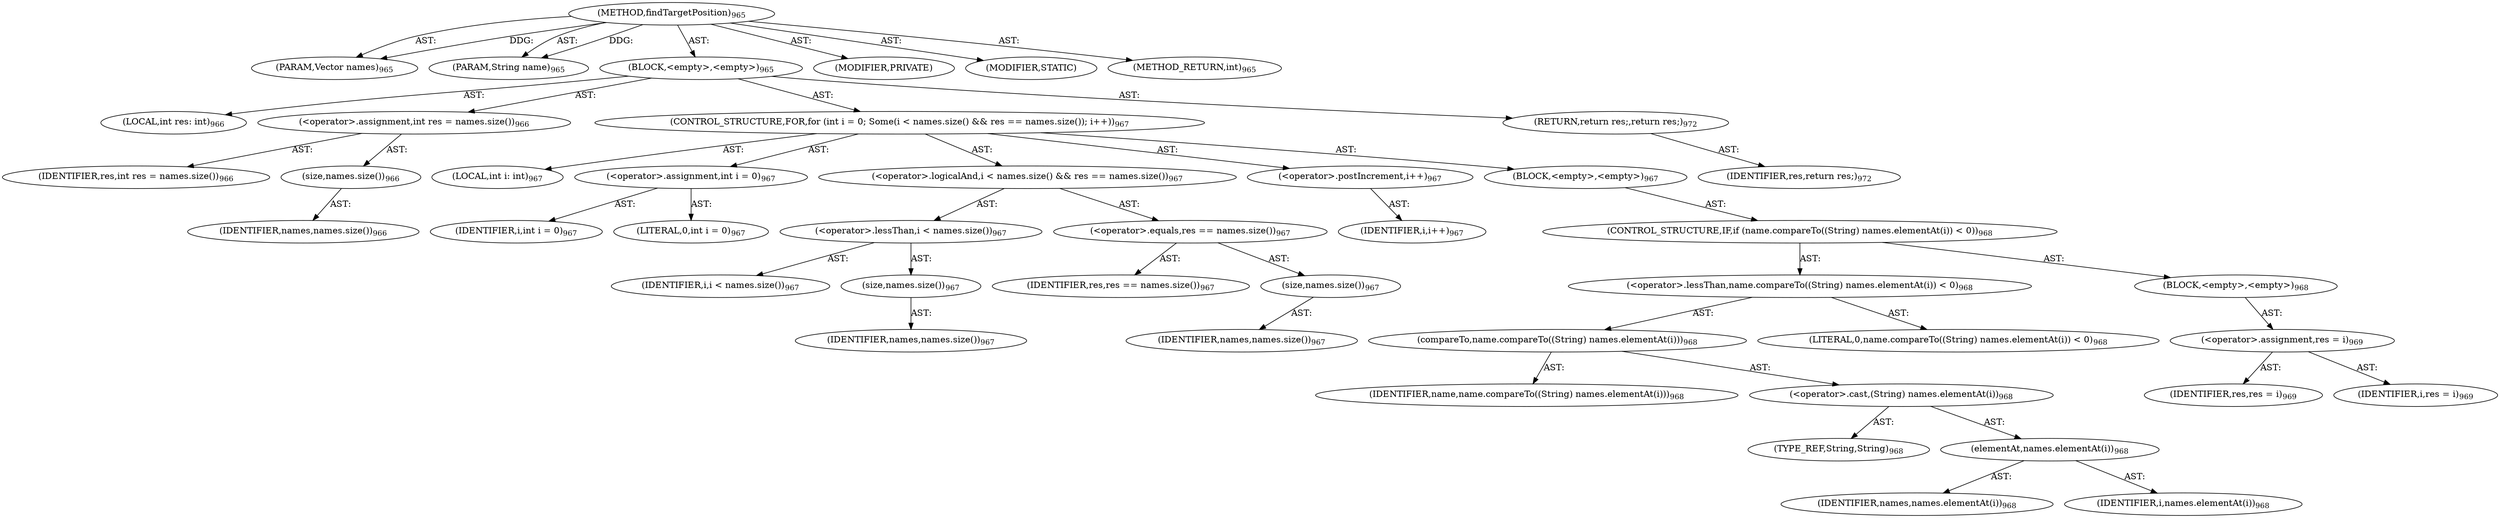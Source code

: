 digraph "findTargetPosition" {  
"111669149715" [label = <(METHOD,findTargetPosition)<SUB>965</SUB>> ]
"115964117021" [label = <(PARAM,Vector names)<SUB>965</SUB>> ]
"115964117022" [label = <(PARAM,String name)<SUB>965</SUB>> ]
"25769803965" [label = <(BLOCK,&lt;empty&gt;,&lt;empty&gt;)<SUB>965</SUB>> ]
"94489280603" [label = <(LOCAL,int res: int)<SUB>966</SUB>> ]
"30064771898" [label = <(&lt;operator&gt;.assignment,int res = names.size())<SUB>966</SUB>> ]
"68719477393" [label = <(IDENTIFIER,res,int res = names.size())<SUB>966</SUB>> ]
"30064771899" [label = <(size,names.size())<SUB>966</SUB>> ]
"68719477394" [label = <(IDENTIFIER,names,names.size())<SUB>966</SUB>> ]
"47244640398" [label = <(CONTROL_STRUCTURE,FOR,for (int i = 0; Some(i &lt; names.size() &amp;&amp; res == names.size()); i++))<SUB>967</SUB>> ]
"94489280604" [label = <(LOCAL,int i: int)<SUB>967</SUB>> ]
"30064771900" [label = <(&lt;operator&gt;.assignment,int i = 0)<SUB>967</SUB>> ]
"68719477395" [label = <(IDENTIFIER,i,int i = 0)<SUB>967</SUB>> ]
"90194313422" [label = <(LITERAL,0,int i = 0)<SUB>967</SUB>> ]
"30064771901" [label = <(&lt;operator&gt;.logicalAnd,i &lt; names.size() &amp;&amp; res == names.size())<SUB>967</SUB>> ]
"30064771902" [label = <(&lt;operator&gt;.lessThan,i &lt; names.size())<SUB>967</SUB>> ]
"68719477396" [label = <(IDENTIFIER,i,i &lt; names.size())<SUB>967</SUB>> ]
"30064771903" [label = <(size,names.size())<SUB>967</SUB>> ]
"68719477397" [label = <(IDENTIFIER,names,names.size())<SUB>967</SUB>> ]
"30064771904" [label = <(&lt;operator&gt;.equals,res == names.size())<SUB>967</SUB>> ]
"68719477398" [label = <(IDENTIFIER,res,res == names.size())<SUB>967</SUB>> ]
"30064771905" [label = <(size,names.size())<SUB>967</SUB>> ]
"68719477399" [label = <(IDENTIFIER,names,names.size())<SUB>967</SUB>> ]
"30064771906" [label = <(&lt;operator&gt;.postIncrement,i++)<SUB>967</SUB>> ]
"68719477400" [label = <(IDENTIFIER,i,i++)<SUB>967</SUB>> ]
"25769803966" [label = <(BLOCK,&lt;empty&gt;,&lt;empty&gt;)<SUB>967</SUB>> ]
"47244640399" [label = <(CONTROL_STRUCTURE,IF,if (name.compareTo((String) names.elementAt(i)) &lt; 0))<SUB>968</SUB>> ]
"30064771907" [label = <(&lt;operator&gt;.lessThan,name.compareTo((String) names.elementAt(i)) &lt; 0)<SUB>968</SUB>> ]
"30064771908" [label = <(compareTo,name.compareTo((String) names.elementAt(i)))<SUB>968</SUB>> ]
"68719477401" [label = <(IDENTIFIER,name,name.compareTo((String) names.elementAt(i)))<SUB>968</SUB>> ]
"30064771909" [label = <(&lt;operator&gt;.cast,(String) names.elementAt(i))<SUB>968</SUB>> ]
"180388626462" [label = <(TYPE_REF,String,String)<SUB>968</SUB>> ]
"30064771910" [label = <(elementAt,names.elementAt(i))<SUB>968</SUB>> ]
"68719477402" [label = <(IDENTIFIER,names,names.elementAt(i))<SUB>968</SUB>> ]
"68719477403" [label = <(IDENTIFIER,i,names.elementAt(i))<SUB>968</SUB>> ]
"90194313423" [label = <(LITERAL,0,name.compareTo((String) names.elementAt(i)) &lt; 0)<SUB>968</SUB>> ]
"25769803967" [label = <(BLOCK,&lt;empty&gt;,&lt;empty&gt;)<SUB>968</SUB>> ]
"30064771911" [label = <(&lt;operator&gt;.assignment,res = i)<SUB>969</SUB>> ]
"68719477404" [label = <(IDENTIFIER,res,res = i)<SUB>969</SUB>> ]
"68719477405" [label = <(IDENTIFIER,i,res = i)<SUB>969</SUB>> ]
"146028888073" [label = <(RETURN,return res;,return res;)<SUB>972</SUB>> ]
"68719477406" [label = <(IDENTIFIER,res,return res;)<SUB>972</SUB>> ]
"133143986237" [label = <(MODIFIER,PRIVATE)> ]
"133143986238" [label = <(MODIFIER,STATIC)> ]
"128849018899" [label = <(METHOD_RETURN,int)<SUB>965</SUB>> ]
  "111669149715" -> "115964117021"  [ label = "AST: "] 
  "111669149715" -> "115964117022"  [ label = "AST: "] 
  "111669149715" -> "25769803965"  [ label = "AST: "] 
  "111669149715" -> "133143986237"  [ label = "AST: "] 
  "111669149715" -> "133143986238"  [ label = "AST: "] 
  "111669149715" -> "128849018899"  [ label = "AST: "] 
  "25769803965" -> "94489280603"  [ label = "AST: "] 
  "25769803965" -> "30064771898"  [ label = "AST: "] 
  "25769803965" -> "47244640398"  [ label = "AST: "] 
  "25769803965" -> "146028888073"  [ label = "AST: "] 
  "30064771898" -> "68719477393"  [ label = "AST: "] 
  "30064771898" -> "30064771899"  [ label = "AST: "] 
  "30064771899" -> "68719477394"  [ label = "AST: "] 
  "47244640398" -> "94489280604"  [ label = "AST: "] 
  "47244640398" -> "30064771900"  [ label = "AST: "] 
  "47244640398" -> "30064771901"  [ label = "AST: "] 
  "47244640398" -> "30064771906"  [ label = "AST: "] 
  "47244640398" -> "25769803966"  [ label = "AST: "] 
  "30064771900" -> "68719477395"  [ label = "AST: "] 
  "30064771900" -> "90194313422"  [ label = "AST: "] 
  "30064771901" -> "30064771902"  [ label = "AST: "] 
  "30064771901" -> "30064771904"  [ label = "AST: "] 
  "30064771902" -> "68719477396"  [ label = "AST: "] 
  "30064771902" -> "30064771903"  [ label = "AST: "] 
  "30064771903" -> "68719477397"  [ label = "AST: "] 
  "30064771904" -> "68719477398"  [ label = "AST: "] 
  "30064771904" -> "30064771905"  [ label = "AST: "] 
  "30064771905" -> "68719477399"  [ label = "AST: "] 
  "30064771906" -> "68719477400"  [ label = "AST: "] 
  "25769803966" -> "47244640399"  [ label = "AST: "] 
  "47244640399" -> "30064771907"  [ label = "AST: "] 
  "47244640399" -> "25769803967"  [ label = "AST: "] 
  "30064771907" -> "30064771908"  [ label = "AST: "] 
  "30064771907" -> "90194313423"  [ label = "AST: "] 
  "30064771908" -> "68719477401"  [ label = "AST: "] 
  "30064771908" -> "30064771909"  [ label = "AST: "] 
  "30064771909" -> "180388626462"  [ label = "AST: "] 
  "30064771909" -> "30064771910"  [ label = "AST: "] 
  "30064771910" -> "68719477402"  [ label = "AST: "] 
  "30064771910" -> "68719477403"  [ label = "AST: "] 
  "25769803967" -> "30064771911"  [ label = "AST: "] 
  "30064771911" -> "68719477404"  [ label = "AST: "] 
  "30064771911" -> "68719477405"  [ label = "AST: "] 
  "146028888073" -> "68719477406"  [ label = "AST: "] 
  "111669149715" -> "115964117021"  [ label = "DDG: "] 
  "111669149715" -> "115964117022"  [ label = "DDG: "] 
}
